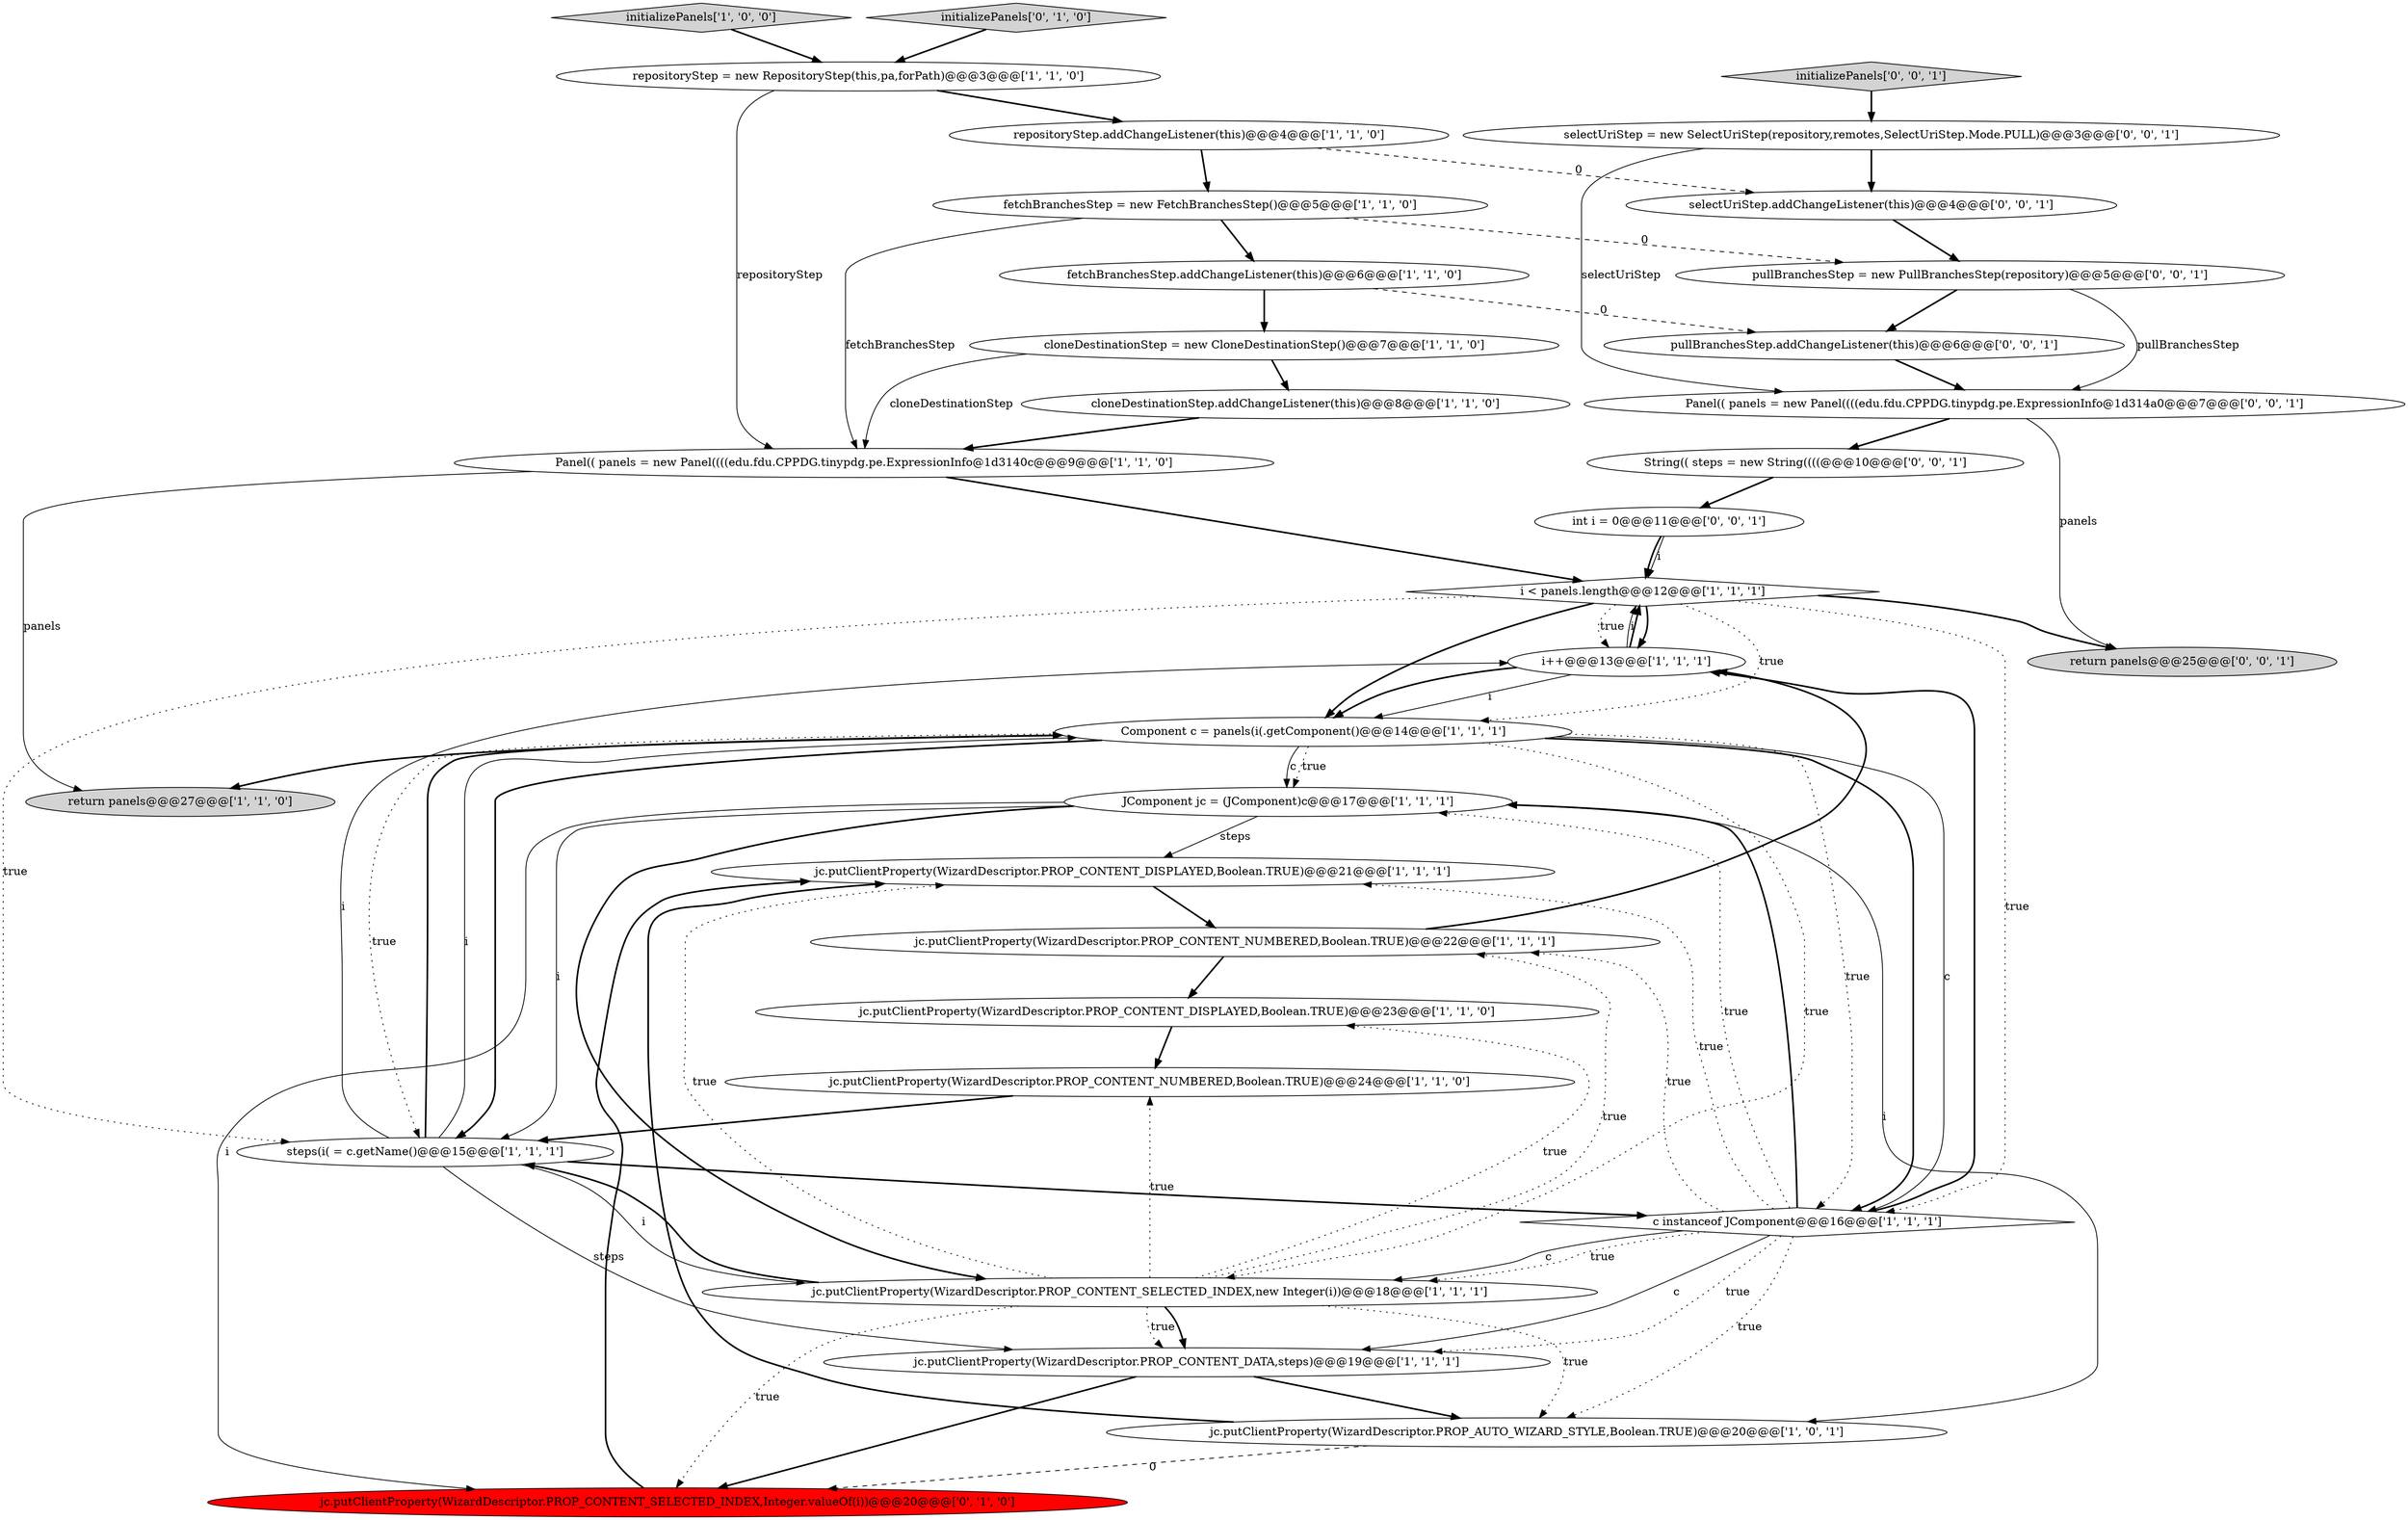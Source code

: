 digraph {
13 [style = filled, label = "cloneDestinationStep.addChangeListener(this)@@@8@@@['1', '1', '0']", fillcolor = white, shape = ellipse image = "AAA0AAABBB1BBB"];
6 [style = filled, label = "jc.putClientProperty(WizardDescriptor.PROP_CONTENT_DISPLAYED,Boolean.TRUE)@@@21@@@['1', '1', '1']", fillcolor = white, shape = ellipse image = "AAA0AAABBB1BBB"];
14 [style = filled, label = "jc.putClientProperty(WizardDescriptor.PROP_CONTENT_NUMBERED,Boolean.TRUE)@@@22@@@['1', '1', '1']", fillcolor = white, shape = ellipse image = "AAA0AAABBB1BBB"];
4 [style = filled, label = "i++@@@13@@@['1', '1', '1']", fillcolor = white, shape = ellipse image = "AAA0AAABBB1BBB"];
29 [style = filled, label = "int i = 0@@@11@@@['0', '0', '1']", fillcolor = white, shape = ellipse image = "AAA0AAABBB3BBB"];
7 [style = filled, label = "fetchBranchesStep.addChangeListener(this)@@@6@@@['1', '1', '0']", fillcolor = white, shape = ellipse image = "AAA0AAABBB1BBB"];
31 [style = filled, label = "selectUriStep.addChangeListener(this)@@@4@@@['0', '0', '1']", fillcolor = white, shape = ellipse image = "AAA0AAABBB3BBB"];
3 [style = filled, label = "jc.putClientProperty(WizardDescriptor.PROP_CONTENT_NUMBERED,Boolean.TRUE)@@@24@@@['1', '1', '0']", fillcolor = white, shape = ellipse image = "AAA0AAABBB1BBB"];
28 [style = filled, label = "pullBranchesStep.addChangeListener(this)@@@6@@@['0', '0', '1']", fillcolor = white, shape = ellipse image = "AAA0AAABBB3BBB"];
10 [style = filled, label = "Component c = panels(i(.getComponent()@@@14@@@['1', '1', '1']", fillcolor = white, shape = ellipse image = "AAA0AAABBB1BBB"];
15 [style = filled, label = "initializePanels['1', '0', '0']", fillcolor = lightgray, shape = diamond image = "AAA0AAABBB1BBB"];
20 [style = filled, label = "cloneDestinationStep = new CloneDestinationStep()@@@7@@@['1', '1', '0']", fillcolor = white, shape = ellipse image = "AAA0AAABBB1BBB"];
18 [style = filled, label = "return panels@@@27@@@['1', '1', '0']", fillcolor = lightgray, shape = ellipse image = "AAA0AAABBB1BBB"];
25 [style = filled, label = "Panel(( panels = new Panel((((edu.fdu.CPPDG.tinypdg.pe.ExpressionInfo@1d314a0@@@7@@@['0', '0', '1']", fillcolor = white, shape = ellipse image = "AAA0AAABBB3BBB"];
5 [style = filled, label = "JComponent jc = (JComponent)c@@@17@@@['1', '1', '1']", fillcolor = white, shape = ellipse image = "AAA0AAABBB1BBB"];
21 [style = filled, label = "jc.putClientProperty(WizardDescriptor.PROP_CONTENT_DATA,steps)@@@19@@@['1', '1', '1']", fillcolor = white, shape = ellipse image = "AAA0AAABBB1BBB"];
19 [style = filled, label = "repositoryStep.addChangeListener(this)@@@4@@@['1', '1', '0']", fillcolor = white, shape = ellipse image = "AAA0AAABBB1BBB"];
27 [style = filled, label = "initializePanels['0', '0', '1']", fillcolor = lightgray, shape = diamond image = "AAA0AAABBB3BBB"];
22 [style = filled, label = "jc.putClientProperty(WizardDescriptor.PROP_CONTENT_SELECTED_INDEX,Integer.valueOf(i))@@@20@@@['0', '1', '0']", fillcolor = red, shape = ellipse image = "AAA1AAABBB2BBB"];
11 [style = filled, label = "Panel(( panels = new Panel((((edu.fdu.CPPDG.tinypdg.pe.ExpressionInfo@1d3140c@@@9@@@['1', '1', '0']", fillcolor = white, shape = ellipse image = "AAA0AAABBB1BBB"];
32 [style = filled, label = "String(( steps = new String((((@@@10@@@['0', '0', '1']", fillcolor = white, shape = ellipse image = "AAA0AAABBB3BBB"];
9 [style = filled, label = "jc.putClientProperty(WizardDescriptor.PROP_CONTENT_DISPLAYED,Boolean.TRUE)@@@23@@@['1', '1', '0']", fillcolor = white, shape = ellipse image = "AAA0AAABBB1BBB"];
26 [style = filled, label = "return panels@@@25@@@['0', '0', '1']", fillcolor = lightgray, shape = ellipse image = "AAA0AAABBB3BBB"];
12 [style = filled, label = "steps(i( = c.getName()@@@15@@@['1', '1', '1']", fillcolor = white, shape = ellipse image = "AAA0AAABBB1BBB"];
17 [style = filled, label = "i < panels.length@@@12@@@['1', '1', '1']", fillcolor = white, shape = diamond image = "AAA0AAABBB1BBB"];
30 [style = filled, label = "selectUriStep = new SelectUriStep(repository,remotes,SelectUriStep.Mode.PULL)@@@3@@@['0', '0', '1']", fillcolor = white, shape = ellipse image = "AAA0AAABBB3BBB"];
23 [style = filled, label = "initializePanels['0', '1', '0']", fillcolor = lightgray, shape = diamond image = "AAA0AAABBB2BBB"];
2 [style = filled, label = "jc.putClientProperty(WizardDescriptor.PROP_AUTO_WIZARD_STYLE,Boolean.TRUE)@@@20@@@['1', '0', '1']", fillcolor = white, shape = ellipse image = "AAA0AAABBB1BBB"];
8 [style = filled, label = "c instanceof JComponent@@@16@@@['1', '1', '1']", fillcolor = white, shape = diamond image = "AAA0AAABBB1BBB"];
16 [style = filled, label = "jc.putClientProperty(WizardDescriptor.PROP_CONTENT_SELECTED_INDEX,new Integer(i))@@@18@@@['1', '1', '1']", fillcolor = white, shape = ellipse image = "AAA0AAABBB1BBB"];
0 [style = filled, label = "fetchBranchesStep = new FetchBranchesStep()@@@5@@@['1', '1', '0']", fillcolor = white, shape = ellipse image = "AAA0AAABBB1BBB"];
24 [style = filled, label = "pullBranchesStep = new PullBranchesStep(repository)@@@5@@@['0', '0', '1']", fillcolor = white, shape = ellipse image = "AAA0AAABBB3BBB"];
1 [style = filled, label = "repositoryStep = new RepositoryStep(this,pa,forPath)@@@3@@@['1', '1', '0']", fillcolor = white, shape = ellipse image = "AAA0AAABBB1BBB"];
10->8 [style = dotted, label="true"];
16->9 [style = dotted, label="true"];
2->6 [style = bold, label=""];
8->16 [style = dotted, label="true"];
20->11 [style = solid, label="cloneDestinationStep"];
11->18 [style = solid, label="panels"];
30->25 [style = solid, label="selectUriStep"];
12->21 [style = solid, label="steps"];
21->2 [style = bold, label=""];
17->8 [style = dotted, label="true"];
12->10 [style = bold, label=""];
10->8 [style = bold, label=""];
10->12 [style = bold, label=""];
29->17 [style = solid, label="i"];
28->25 [style = bold, label=""];
14->9 [style = bold, label=""];
8->4 [style = bold, label=""];
10->16 [style = dotted, label="true"];
2->22 [style = dashed, label="0"];
24->28 [style = bold, label=""];
10->5 [style = solid, label="c"];
27->30 [style = bold, label=""];
13->11 [style = bold, label=""];
4->17 [style = solid, label="i"];
0->7 [style = bold, label=""];
1->11 [style = solid, label="repositoryStep"];
25->26 [style = solid, label="panels"];
21->22 [style = bold, label=""];
8->14 [style = dotted, label="true"];
16->14 [style = dotted, label="true"];
11->17 [style = bold, label=""];
16->21 [style = dotted, label="true"];
1->19 [style = bold, label=""];
5->6 [style = solid, label="steps"];
22->6 [style = bold, label=""];
14->4 [style = bold, label=""];
8->16 [style = solid, label="c"];
4->10 [style = bold, label=""];
10->18 [style = bold, label=""];
17->10 [style = bold, label=""];
29->17 [style = bold, label=""];
20->13 [style = bold, label=""];
4->17 [style = bold, label=""];
8->21 [style = dotted, label="true"];
17->4 [style = dotted, label="true"];
8->2 [style = dotted, label="true"];
31->24 [style = bold, label=""];
5->2 [style = solid, label="i"];
10->8 [style = solid, label="c"];
0->11 [style = solid, label="fetchBranchesStep"];
7->20 [style = bold, label=""];
3->12 [style = bold, label=""];
19->0 [style = bold, label=""];
8->21 [style = solid, label="c"];
5->16 [style = bold, label=""];
8->6 [style = dotted, label="true"];
17->12 [style = dotted, label="true"];
7->28 [style = dashed, label="0"];
30->31 [style = bold, label=""];
12->8 [style = bold, label=""];
9->3 [style = bold, label=""];
5->12 [style = solid, label="i"];
17->4 [style = bold, label=""];
15->1 [style = bold, label=""];
19->31 [style = dashed, label="0"];
17->26 [style = bold, label=""];
10->12 [style = dotted, label="true"];
16->2 [style = dotted, label="true"];
12->16 [style = solid, label="i"];
25->32 [style = bold, label=""];
12->10 [style = solid, label="i"];
16->22 [style = dotted, label="true"];
10->5 [style = dotted, label="true"];
16->3 [style = dotted, label="true"];
32->29 [style = bold, label=""];
6->14 [style = bold, label=""];
17->10 [style = dotted, label="true"];
5->22 [style = solid, label="i"];
8->5 [style = bold, label=""];
24->25 [style = solid, label="pullBranchesStep"];
8->5 [style = dotted, label="true"];
16->21 [style = bold, label=""];
12->4 [style = solid, label="i"];
4->10 [style = solid, label="i"];
23->1 [style = bold, label=""];
0->24 [style = dashed, label="0"];
16->12 [style = bold, label=""];
16->6 [style = dotted, label="true"];
}
